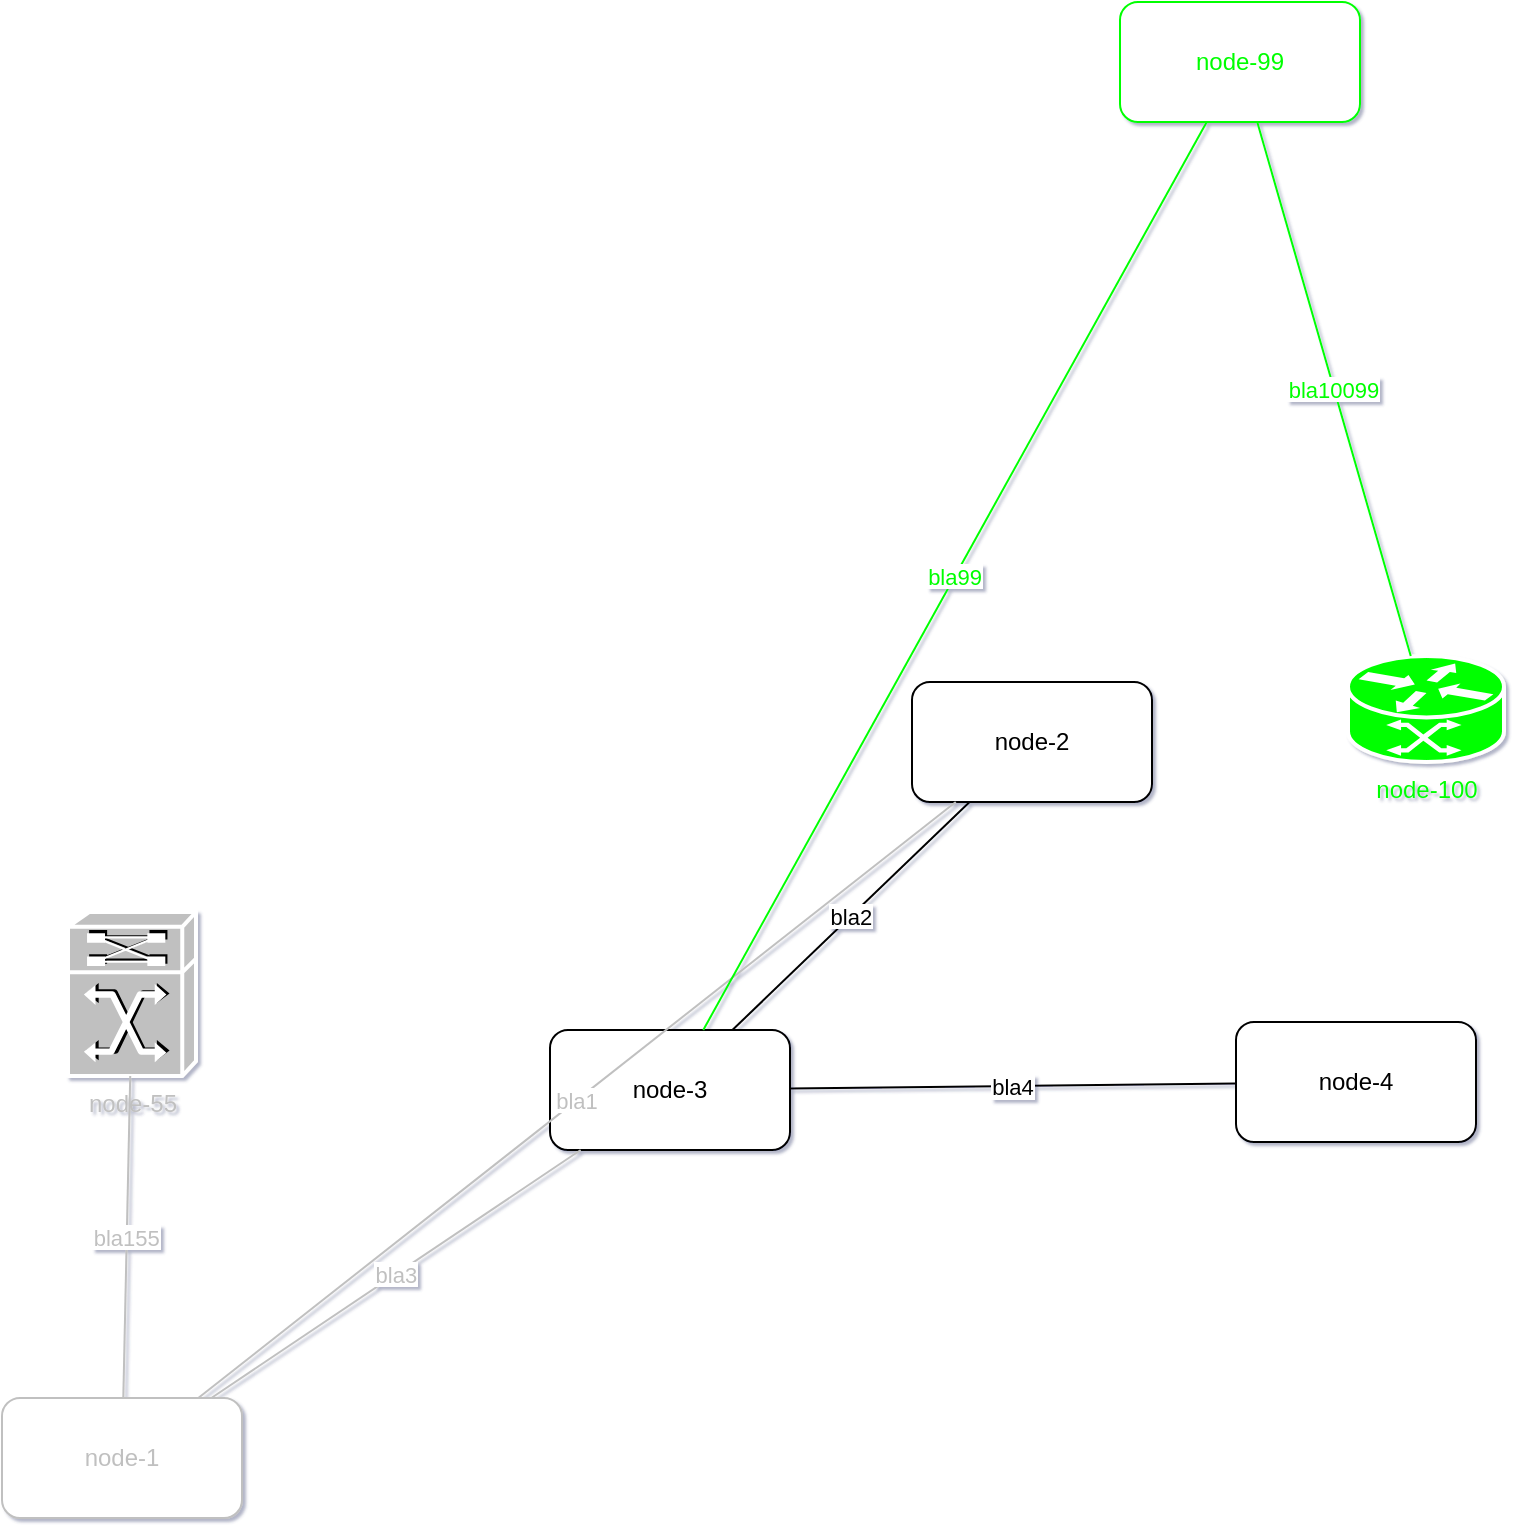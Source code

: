 <mxfile compressed="false" type="device">
    <diagram id="Page-1" name="Page-1">
      <mxGraphModel arrows="1" connect="1" dx="1360" dy="864" fold="1" grid="1" gridSize="10" guides="1" math="0" page="1" pageHeight="1169" pageScale="1" pageWidth="827" shadow="1" tooltips="1">
        <root>
          <mxCell id="0" />   
          <mxCell id="1" parent="0" />
        <object id="node-1" label="node-1">
      <mxCell parent="1" style="rounded=1;whiteSpace=wrap;html=1;strokeColor=#C0C0C0;fontColor=#C0C0C0" vertex="1">
          <mxGeometry as="geometry" height="60" width="120" x="464" y="814" />
      </mxCell>
    </object><object id="node-2" label="node-2">
      <mxCell parent="1" style="rounded=1;whiteSpace=wrap;html=1;" vertex="1">
          <mxGeometry as="geometry" height="60" width="120" x="919" y="456" />
      </mxCell>
    </object><object id="node-3" label="node-3">
      <mxCell parent="1" style="rounded=1;whiteSpace=wrap;html=1;" vertex="1">
          <mxGeometry as="geometry" height="60" width="120" x="738" y="630" />
      </mxCell>
    </object><object a="b" c="d" id="node-4" label="node-4" link="http://google.com">
      <mxCell parent="1" style="rounded=1;whiteSpace=wrap;html=1;" vertex="1">
          <mxGeometry as="geometry" height="60" width="120" x="1081" y="626" />
      </mxCell>
    </object><object id="node-55" label="node-55">
      <mxCell parent="1" style="shape=mxgraph.cisco.routers.atm_tag_switch_router;html=1;pointerEvents=1;dashed=0;fillColor=#C0C0C0;strokeColor=#ffffff;strokeWidth=2;verticalLabelPosition=bottom;verticalAlign=top;align=center;outlineConnect=0;fontColor=#C0C0C0" vertex="1">
          <mxGeometry as="geometry" height="82" width="64" x="497" y="571" />
      </mxCell>
    </object><object id="98b6238be5acd1302f49c499f9173e32" label="bla1">
      <mxCell edge="1" parent="1" source="node-1" style="endArrow=none;strokeColor=#C0C0C0;fontColor=#C0C0C0" target="node-2">
          <mxGeometry as="geometry" relative="1" />
      </mxCell>
    </object><object id="c0b00b2fdeaaa6f41cab0ef2448ffcef" label="bla2">
      <mxCell edge="1" parent="1" source="node-2" style="endArrow=none;" target="node-3">
          <mxGeometry as="geometry" relative="1" />
      </mxCell>
    </object><object id="c8fe43e5ad1ce2c05bfc0b371d1fb987" label="bla3">
      <mxCell edge="1" parent="1" source="node-3" style="endArrow=none;strokeColor=#C0C0C0;fontColor=#C0C0C0" target="node-1">
          <mxGeometry as="geometry" relative="1" />
      </mxCell>
    </object><object id="3972a5fc4a57b84e0376216959d97b1c" label="bla4">
      <mxCell edge="1" parent="1" source="node-4" style="endArrow=none;" target="node-3">
          <mxGeometry as="geometry" relative="1" />
      </mxCell>
    </object><object id="3bcc8fa6567e3cc013263fa470f05f1e" label="bla155">
      <mxCell edge="1" parent="1" source="node-55" style="endArrow=none;strokeColor=#C0C0C0;fontColor=#C0C0C0" target="node-1">
          <mxGeometry as="geometry" relative="1" />
      </mxCell>
    </object><object id="node-99" label="node-99">
      <mxCell parent="1" style="rounded=1;whiteSpace=wrap;html=1;strokeColor=#00FF00;fontColor=#00FF00" vertex="1">
          <mxGeometry as="geometry" height="60" width="120" x="1023" y="116" />
      </mxCell>
    </object><object id="node-100" label="node-100">
      <mxCell parent="1" style="shape=mxgraph.cisco.routers.atm_router;html=1;pointerEvents=1;dashed=0;fillColor=#00FF00;strokeColor=#ffffff;strokeWidth=2;verticalLabelPosition=bottom;verticalAlign=top;align=center;outlineConnect=0;fontColor=#00FF00" vertex="1">
          <mxGeometry as="geometry" height="53" width="78" x="1137" y="443" />
      </mxCell>
    </object><object id="f81dfe91fecf34d0ea1d0ed1bf0b728a" label="bla99">
      <mxCell edge="1" parent="1" source="node-99" style="endArrow=none;strokeColor=#00FF00;fontColor=#00FF00" target="node-3">
          <mxGeometry as="geometry" relative="1" />
      </mxCell>
    </object><object id="0b4bddaeede7176277a37b87f8600c5d" label="bla10099">
      <mxCell edge="1" parent="1" source="node-100" style="endArrow=none;strokeColor=#00FF00;fontColor=#00FF00" target="node-99">
          <mxGeometry as="geometry" relative="1" />
      </mxCell>
    </object></root>
      </mxGraphModel>
    </diagram></mxfile>